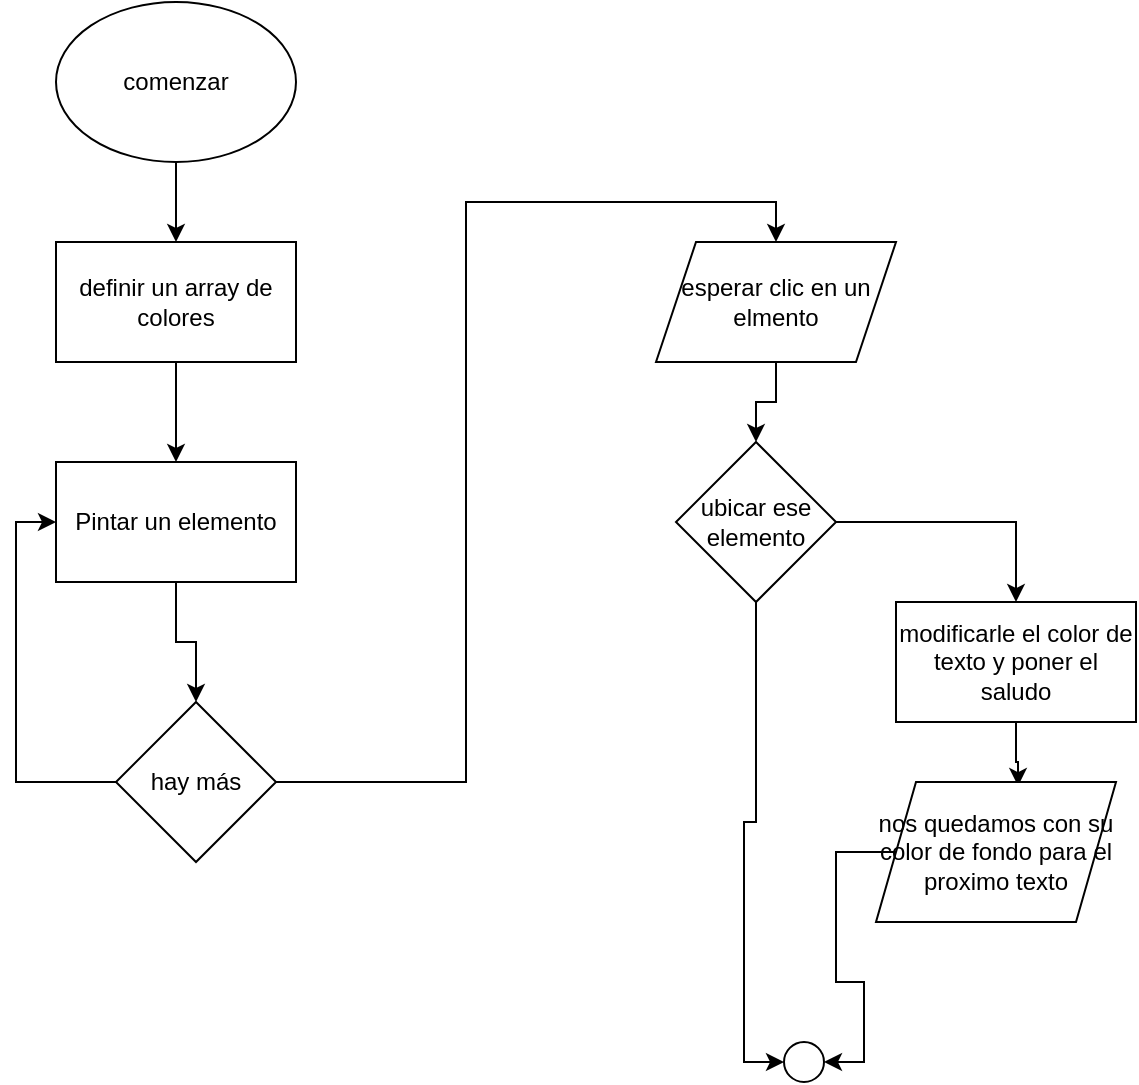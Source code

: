 <mxfile version="20.3.0" type="device"><diagram id="yCuFkHR1QojexHbIiuR8" name="Página-1"><mxGraphModel dx="782" dy="585" grid="1" gridSize="10" guides="1" tooltips="1" connect="1" arrows="1" fold="1" page="1" pageScale="1" pageWidth="827" pageHeight="1169" math="0" shadow="0"><root><mxCell id="0"/><mxCell id="1" parent="0"/><mxCell id="FljNY8H4dSlKwm69ogGp-10" style="edgeStyle=orthogonalEdgeStyle;rounded=0;orthogonalLoop=1;jettySize=auto;html=1;" edge="1" parent="1" source="FljNY8H4dSlKwm69ogGp-1" target="FljNY8H4dSlKwm69ogGp-15"><mxGeometry relative="1" as="geometry"/></mxCell><mxCell id="FljNY8H4dSlKwm69ogGp-1" value="comenzar" style="ellipse;whiteSpace=wrap;html=1;" vertex="1" parent="1"><mxGeometry x="40" y="30" width="120" height="80" as="geometry"/></mxCell><mxCell id="FljNY8H4dSlKwm69ogGp-11" style="edgeStyle=orthogonalEdgeStyle;rounded=0;orthogonalLoop=1;jettySize=auto;html=1;exitX=0.5;exitY=1;exitDx=0;exitDy=0;entryX=0.5;entryY=0;entryDx=0;entryDy=0;" edge="1" parent="1" source="FljNY8H4dSlKwm69ogGp-2" target="FljNY8H4dSlKwm69ogGp-3"><mxGeometry relative="1" as="geometry"/></mxCell><mxCell id="FljNY8H4dSlKwm69ogGp-2" value="esperar clic en un elmento" style="shape=parallelogram;perimeter=parallelogramPerimeter;whiteSpace=wrap;html=1;fixedSize=1;" vertex="1" parent="1"><mxGeometry x="340" y="150" width="120" height="60" as="geometry"/></mxCell><mxCell id="FljNY8H4dSlKwm69ogGp-8" style="edgeStyle=orthogonalEdgeStyle;rounded=0;orthogonalLoop=1;jettySize=auto;html=1;entryX=0.5;entryY=0;entryDx=0;entryDy=0;" edge="1" parent="1" source="FljNY8H4dSlKwm69ogGp-3" target="FljNY8H4dSlKwm69ogGp-5"><mxGeometry relative="1" as="geometry"/></mxCell><mxCell id="FljNY8H4dSlKwm69ogGp-13" style="edgeStyle=orthogonalEdgeStyle;rounded=0;orthogonalLoop=1;jettySize=auto;html=1;entryX=0;entryY=0.5;entryDx=0;entryDy=0;" edge="1" parent="1" source="FljNY8H4dSlKwm69ogGp-3" target="FljNY8H4dSlKwm69ogGp-12"><mxGeometry relative="1" as="geometry"/></mxCell><mxCell id="FljNY8H4dSlKwm69ogGp-3" value="ubicar ese elemento" style="rhombus;whiteSpace=wrap;html=1;" vertex="1" parent="1"><mxGeometry x="350" y="250" width="80" height="80" as="geometry"/></mxCell><mxCell id="FljNY8H4dSlKwm69ogGp-9" style="edgeStyle=orthogonalEdgeStyle;rounded=0;orthogonalLoop=1;jettySize=auto;html=1;entryX=0.592;entryY=0.029;entryDx=0;entryDy=0;entryPerimeter=0;" edge="1" parent="1" source="FljNY8H4dSlKwm69ogGp-5" target="FljNY8H4dSlKwm69ogGp-6"><mxGeometry relative="1" as="geometry"/></mxCell><mxCell id="FljNY8H4dSlKwm69ogGp-5" value="modificarle el color de texto y poner el saludo" style="rounded=0;whiteSpace=wrap;html=1;" vertex="1" parent="1"><mxGeometry x="460" y="330" width="120" height="60" as="geometry"/></mxCell><mxCell id="FljNY8H4dSlKwm69ogGp-14" style="edgeStyle=orthogonalEdgeStyle;rounded=0;orthogonalLoop=1;jettySize=auto;html=1;entryX=1;entryY=0.5;entryDx=0;entryDy=0;" edge="1" parent="1" source="FljNY8H4dSlKwm69ogGp-6" target="FljNY8H4dSlKwm69ogGp-12"><mxGeometry relative="1" as="geometry"/></mxCell><mxCell id="FljNY8H4dSlKwm69ogGp-6" value="nos quedamos con su color de fondo para el proximo texto" style="shape=parallelogram;perimeter=parallelogramPerimeter;whiteSpace=wrap;html=1;fixedSize=1;" vertex="1" parent="1"><mxGeometry x="450" y="420" width="120" height="70" as="geometry"/></mxCell><mxCell id="FljNY8H4dSlKwm69ogGp-12" value="" style="ellipse;whiteSpace=wrap;html=1;aspect=fixed;" vertex="1" parent="1"><mxGeometry x="404" y="550" width="20" height="20" as="geometry"/></mxCell><mxCell id="FljNY8H4dSlKwm69ogGp-18" style="edgeStyle=orthogonalEdgeStyle;rounded=0;orthogonalLoop=1;jettySize=auto;html=1;entryX=0.5;entryY=0;entryDx=0;entryDy=0;" edge="1" parent="1" source="FljNY8H4dSlKwm69ogGp-15" target="FljNY8H4dSlKwm69ogGp-16"><mxGeometry relative="1" as="geometry"/></mxCell><mxCell id="FljNY8H4dSlKwm69ogGp-15" value="definir un array de colores" style="rounded=0;whiteSpace=wrap;html=1;" vertex="1" parent="1"><mxGeometry x="40" y="150" width="120" height="60" as="geometry"/></mxCell><mxCell id="FljNY8H4dSlKwm69ogGp-19" style="edgeStyle=orthogonalEdgeStyle;rounded=0;orthogonalLoop=1;jettySize=auto;html=1;entryX=0.5;entryY=0;entryDx=0;entryDy=0;" edge="1" parent="1" source="FljNY8H4dSlKwm69ogGp-16" target="FljNY8H4dSlKwm69ogGp-17"><mxGeometry relative="1" as="geometry"/></mxCell><mxCell id="FljNY8H4dSlKwm69ogGp-16" value="Pintar un elemento" style="rounded=0;whiteSpace=wrap;html=1;" vertex="1" parent="1"><mxGeometry x="40" y="260" width="120" height="60" as="geometry"/></mxCell><mxCell id="FljNY8H4dSlKwm69ogGp-20" style="edgeStyle=orthogonalEdgeStyle;rounded=0;orthogonalLoop=1;jettySize=auto;html=1;entryX=0;entryY=0.5;entryDx=0;entryDy=0;" edge="1" parent="1" source="FljNY8H4dSlKwm69ogGp-17" target="FljNY8H4dSlKwm69ogGp-16"><mxGeometry relative="1" as="geometry"><Array as="points"><mxPoint x="20" y="420"/><mxPoint x="20" y="290"/></Array></mxGeometry></mxCell><mxCell id="FljNY8H4dSlKwm69ogGp-21" style="edgeStyle=orthogonalEdgeStyle;rounded=0;orthogonalLoop=1;jettySize=auto;html=1;entryX=0.5;entryY=0;entryDx=0;entryDy=0;" edge="1" parent="1" source="FljNY8H4dSlKwm69ogGp-17" target="FljNY8H4dSlKwm69ogGp-2"><mxGeometry relative="1" as="geometry"/></mxCell><mxCell id="FljNY8H4dSlKwm69ogGp-17" value="hay más" style="rhombus;whiteSpace=wrap;html=1;" vertex="1" parent="1"><mxGeometry x="70" y="380" width="80" height="80" as="geometry"/></mxCell></root></mxGraphModel></diagram></mxfile>
